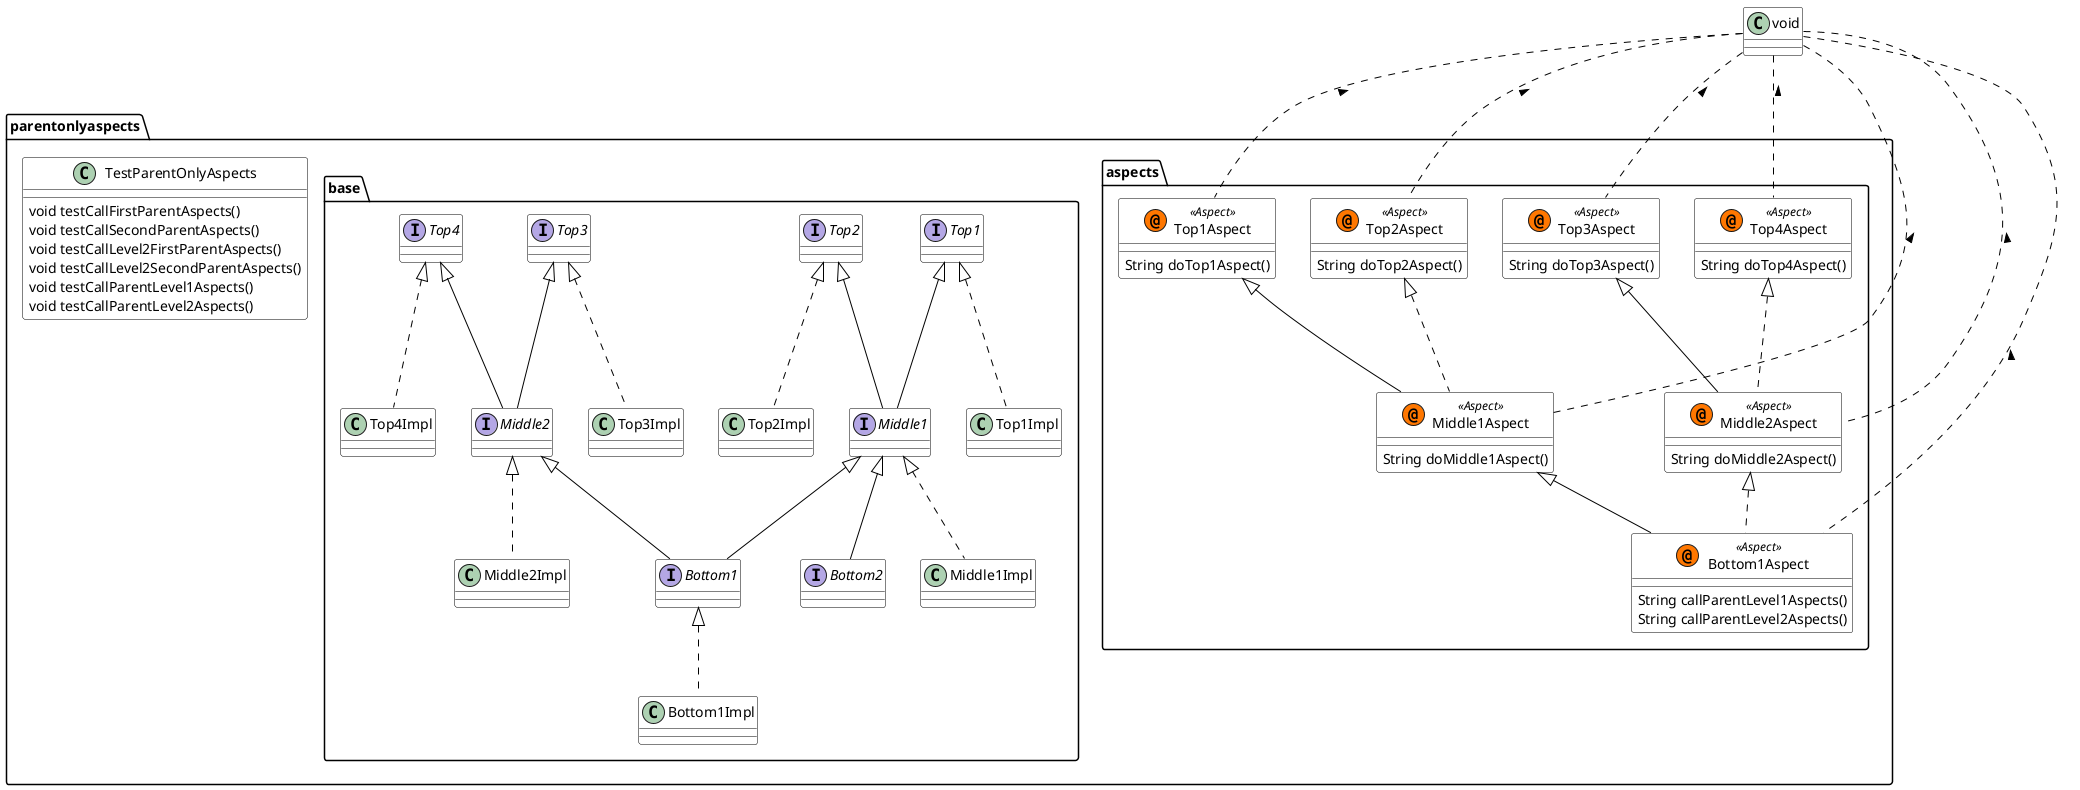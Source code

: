 @startuml

skinparam class {
	BackgroundColor White
	ArrowColor Black
	BorderColor Black
}
package parentonlyaspects {
	class	TestParentOnlyAspects {
		void testCallFirstParentAspects()
		void testCallSecondParentAspects()
		void testCallLevel2FirstParentAspects()
		void testCallLevel2SecondParentAspects()
		void testCallParentLevel1Aspects()
		void testCallParentLevel2Aspects()
	}
}
package parentonlyaspects.aspects {
	class	Top1Aspect << (@,#FF7700) Aspect >> {
		String doTop1Aspect()
	}
	class	Top2Aspect << (@,#FF7700) Aspect >> {
		String doTop2Aspect()
	}
	class	Top3Aspect << (@,#FF7700) Aspect >> {
		String doTop3Aspect()
	}
	class	Top4Aspect << (@,#FF7700) Aspect >> {
		String doTop4Aspect()
	}
	class	Middle1Aspect << (@,#FF7700) Aspect >> {
		String doMiddle1Aspect()
	}
	class	Middle2Aspect << (@,#FF7700) Aspect >> {
		String doMiddle2Aspect()
	}
	class	Bottom1Aspect << (@,#FF7700) Aspect >> {
		String callParentLevel1Aspects()
		String callParentLevel2Aspects()
	}
}
package parentonlyaspects.base {
	interface	Top1 {
	}
	interface	Top2 {
	}
	interface	Top3 {
	}
	interface	Top4 {
	}
	interface	Middle1 {
	}
	interface	Middle2 {
	}
	interface	Bottom1 {
	}
	interface	Bottom2 {
	}
	class	Top1Impl {
	}
	class	Top2Impl {
	}
	class	Top3Impl {
	}
	class	Top4Impl {
	}
	class	Middle1Impl {
	}
	class	Middle2Impl {
	}
	class	Bottom1Impl {
	}
}
void .. Top1Aspect : <      
void .. Top2Aspect : <      
void .. Top3Aspect : <      
void .. Top4Aspect : <      
Top1Aspect <|-- Middle1Aspect      
void .. Middle1Aspect : <      
Top2Aspect <|.. Middle1Aspect      
Top3Aspect <|-- Middle2Aspect      
void .. Middle2Aspect : <      
Top4Aspect <|.. Middle2Aspect      
Middle1Aspect <|-- Bottom1Aspect      
void .. Bottom1Aspect : <      
Middle2Aspect <|.. Bottom1Aspect      
Top1 <|-- Middle1      
Top2 <|-- Middle1      
Top3 <|-- Middle2      
Top4 <|-- Middle2      
Middle1 <|-- Bottom1      
Middle2 <|-- Bottom1      
Middle1 <|-- Bottom2      
Top1 <|.. Top1Impl      
Top2 <|.. Top2Impl      
Top3 <|.. Top3Impl      
Top4 <|.. Top4Impl      
Middle1 <|.. Middle1Impl      
Middle2 <|.. Middle2Impl      
Bottom1 <|.. Bottom1Impl      
@enduml
